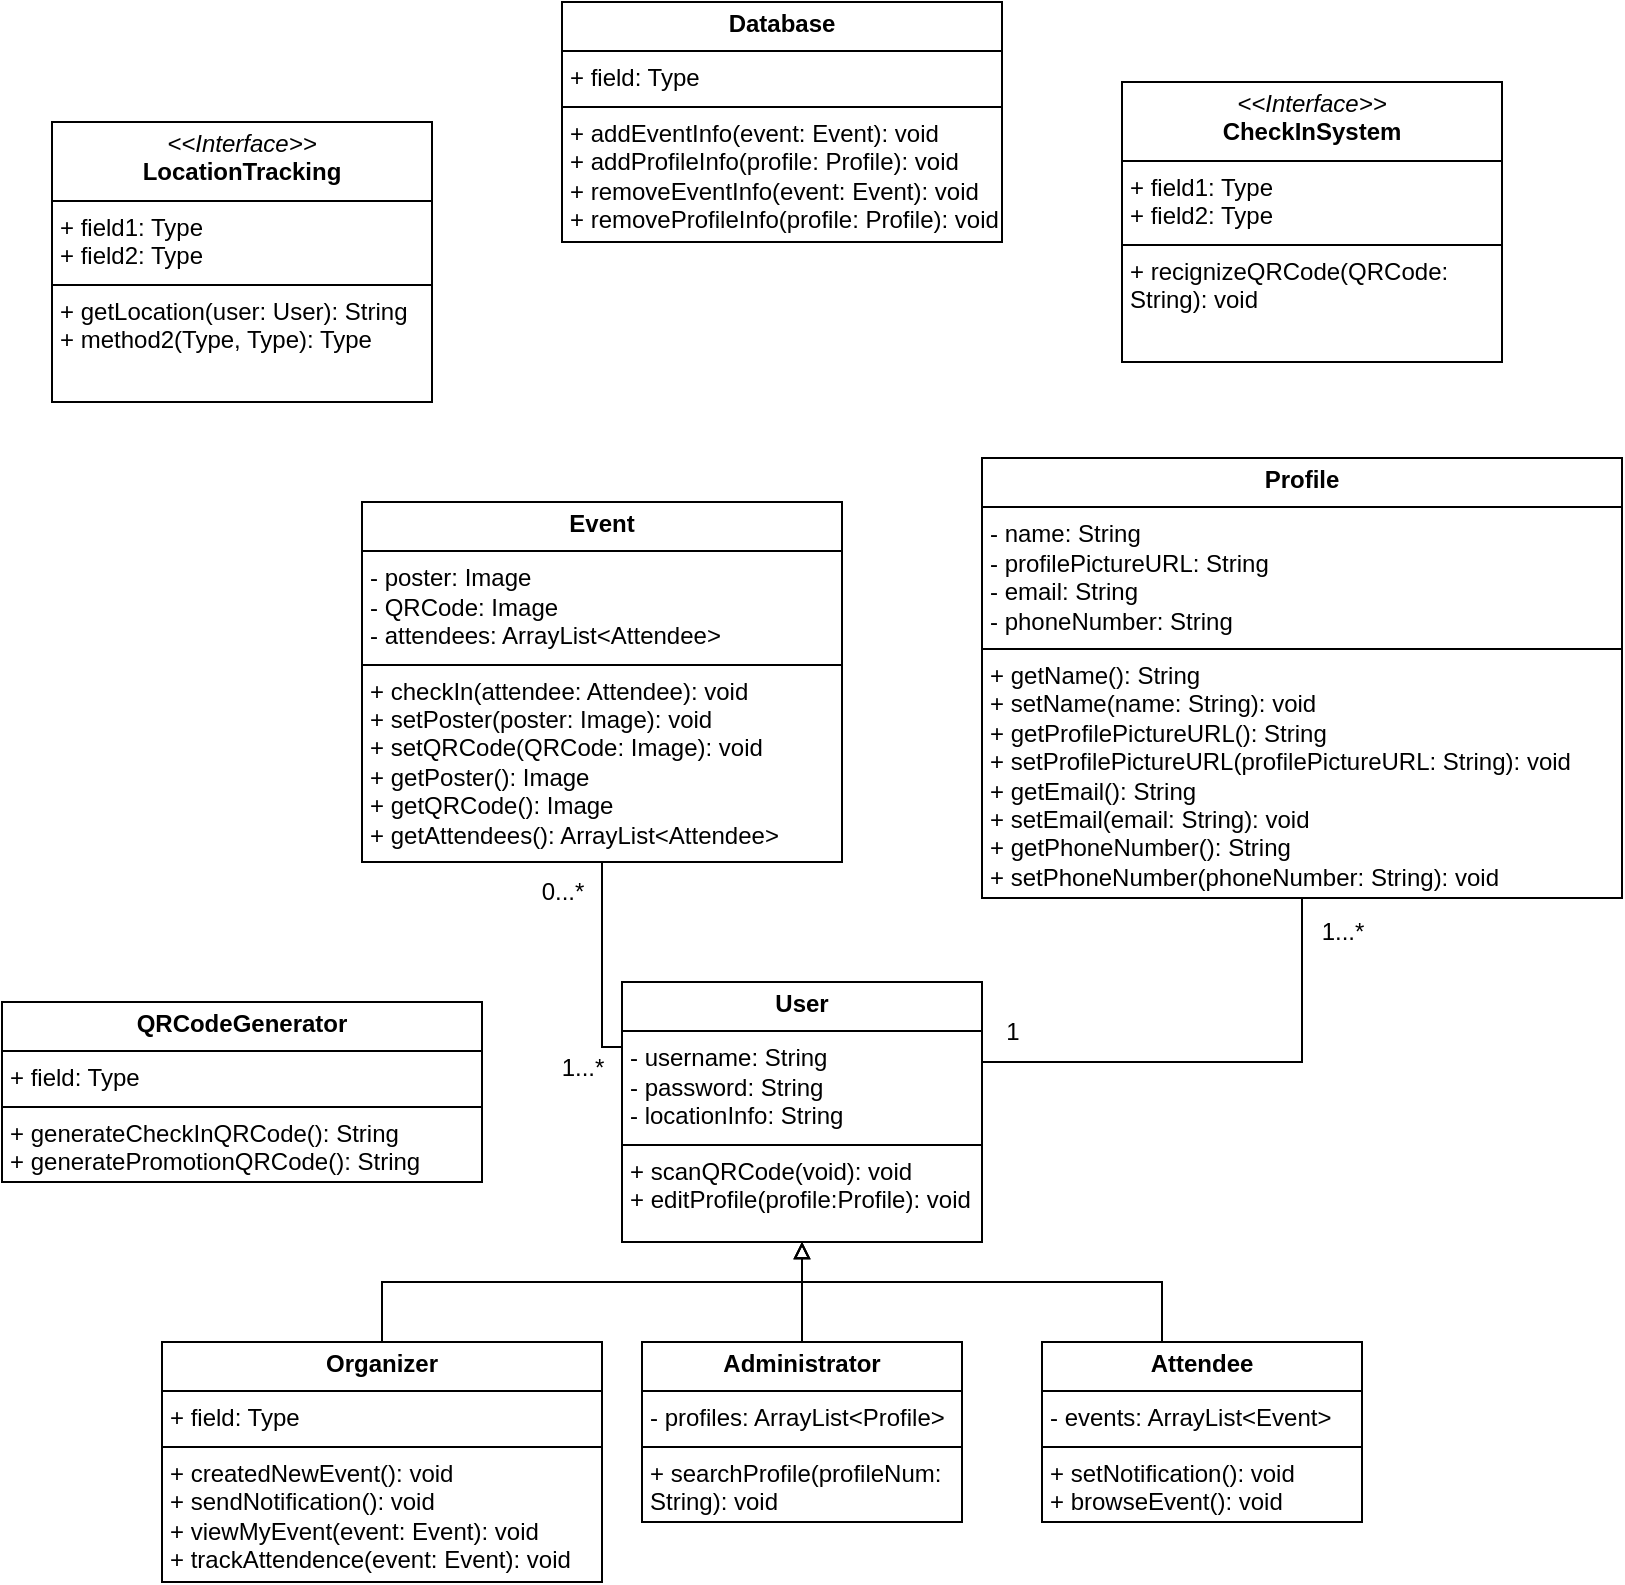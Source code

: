 <mxfile version="24.0.2" type="github">
  <diagram name="Page-1" id="J35sRBXo90A8_cbNqQOU">
    <mxGraphModel dx="934" dy="525" grid="1" gridSize="10" guides="1" tooltips="1" connect="1" arrows="1" fold="1" page="1" pageScale="1" pageWidth="850" pageHeight="1100" math="0" shadow="0">
      <root>
        <mxCell id="0" />
        <mxCell id="1" parent="0" />
        <mxCell id="WPeFzwkXg94GIZhLmHgt-10" value="&lt;p style=&quot;margin:0px;margin-top:4px;text-align:center;&quot;&gt;&lt;span style=&quot;font-weight: 700;&quot;&gt;User&lt;/span&gt;&lt;br&gt;&lt;/p&gt;&lt;hr size=&quot;1&quot; style=&quot;border-style:solid;&quot;&gt;&lt;p style=&quot;margin:0px;margin-left:4px;&quot;&gt;- username: String&lt;br&gt;&lt;/p&gt;&lt;p style=&quot;margin:0px;margin-left:4px;&quot;&gt;- password: String&lt;br&gt;&lt;/p&gt;&lt;p style=&quot;margin:0px;margin-left:4px;&quot;&gt;- locationInfo: String&lt;/p&gt;&lt;hr size=&quot;1&quot; style=&quot;border-style:solid;&quot;&gt;&lt;p style=&quot;margin:0px;margin-left:4px;&quot;&gt;+ scanQRCode(void): void&lt;br&gt;&lt;/p&gt;&lt;p style=&quot;margin:0px;margin-left:4px;&quot;&gt;+ editProfile(profile:Profile): void&lt;br&gt;&lt;/p&gt;" style="verticalAlign=top;align=left;overflow=fill;html=1;whiteSpace=wrap;" vertex="1" parent="1">
          <mxGeometry x="330" y="560" width="180" height="130" as="geometry" />
        </mxCell>
        <mxCell id="WPeFzwkXg94GIZhLmHgt-22" style="edgeStyle=orthogonalEdgeStyle;rounded=0;orthogonalLoop=1;jettySize=auto;html=1;exitX=0.5;exitY=0;exitDx=0;exitDy=0;endArrow=block;endFill=0;entryX=0.5;entryY=1;entryDx=0;entryDy=0;" edge="1" parent="1" source="WPeFzwkXg94GIZhLmHgt-15" target="WPeFzwkXg94GIZhLmHgt-10">
          <mxGeometry relative="1" as="geometry">
            <mxPoint x="400" y="680" as="targetPoint" />
            <Array as="points">
              <mxPoint x="210" y="725" />
              <mxPoint x="210" y="710" />
              <mxPoint x="420" y="710" />
            </Array>
          </mxGeometry>
        </mxCell>
        <mxCell id="WPeFzwkXg94GIZhLmHgt-15" value="&lt;p style=&quot;margin:0px;margin-top:4px;text-align:center;&quot;&gt;&lt;b&gt;Organizer&lt;/b&gt;&lt;/p&gt;&lt;hr size=&quot;1&quot; style=&quot;border-style:solid;&quot;&gt;&lt;p style=&quot;margin:0px;margin-left:4px;&quot;&gt;+ field: Type&lt;/p&gt;&lt;hr size=&quot;1&quot; style=&quot;border-style:solid;&quot;&gt;&lt;p style=&quot;margin:0px;margin-left:4px;&quot;&gt;+ createdNewEvent(): void&lt;/p&gt;&lt;p style=&quot;margin:0px;margin-left:4px;&quot;&gt;+ sendNotification(): void&lt;/p&gt;&lt;p style=&quot;margin:0px;margin-left:4px;&quot;&gt;+ viewMyEvent(event: Event): void&lt;/p&gt;&lt;p style=&quot;margin:0px;margin-left:4px;&quot;&gt;+ trackAttendence(event: Event): void&lt;/p&gt;" style="verticalAlign=top;align=left;overflow=fill;html=1;whiteSpace=wrap;" vertex="1" parent="1">
          <mxGeometry x="100" y="740" width="220" height="120" as="geometry" />
        </mxCell>
        <mxCell id="WPeFzwkXg94GIZhLmHgt-20" style="edgeStyle=orthogonalEdgeStyle;rounded=0;orthogonalLoop=1;jettySize=auto;html=1;exitX=0.5;exitY=0;exitDx=0;exitDy=0;entryX=0.5;entryY=1;entryDx=0;entryDy=0;endArrow=block;endFill=0;" edge="1" parent="1" source="WPeFzwkXg94GIZhLmHgt-16" target="WPeFzwkXg94GIZhLmHgt-10">
          <mxGeometry relative="1" as="geometry" />
        </mxCell>
        <mxCell id="WPeFzwkXg94GIZhLmHgt-16" value="&lt;p style=&quot;margin:0px;margin-top:4px;text-align:center;&quot;&gt;&lt;span style=&quot;font-weight: 700;&quot;&gt;Administrator&lt;/span&gt;&lt;br&gt;&lt;/p&gt;&lt;hr size=&quot;1&quot; style=&quot;border-style:solid;&quot;&gt;&lt;p style=&quot;margin:0px;margin-left:4px;&quot;&gt;- profiles: ArrayList&amp;lt;Profile&amp;gt;&lt;/p&gt;&lt;hr size=&quot;1&quot; style=&quot;border-style:solid;&quot;&gt;&lt;p style=&quot;margin:0px;margin-left:4px;&quot;&gt;+ searchProfile(profileNum: String): void&lt;br&gt;&lt;/p&gt;" style="verticalAlign=top;align=left;overflow=fill;html=1;whiteSpace=wrap;" vertex="1" parent="1">
          <mxGeometry x="340" y="740" width="160" height="90" as="geometry" />
        </mxCell>
        <mxCell id="WPeFzwkXg94GIZhLmHgt-23" style="edgeStyle=orthogonalEdgeStyle;rounded=0;orthogonalLoop=1;jettySize=auto;html=1;entryX=0.5;entryY=1;entryDx=0;entryDy=0;endArrow=block;endFill=0;" edge="1" parent="1" source="WPeFzwkXg94GIZhLmHgt-17" target="WPeFzwkXg94GIZhLmHgt-10">
          <mxGeometry relative="1" as="geometry">
            <Array as="points">
              <mxPoint x="600" y="710" />
              <mxPoint x="420" y="710" />
            </Array>
          </mxGeometry>
        </mxCell>
        <mxCell id="WPeFzwkXg94GIZhLmHgt-17" value="&lt;p style=&quot;margin:0px;margin-top:4px;text-align:center;&quot;&gt;&lt;b&gt;Attendee&lt;/b&gt;&lt;/p&gt;&lt;hr size=&quot;1&quot; style=&quot;border-style:solid;&quot;&gt;&lt;p style=&quot;margin:0px;margin-left:4px;&quot;&gt;- events: ArrayList&amp;lt;Event&amp;gt;&lt;/p&gt;&lt;hr size=&quot;1&quot; style=&quot;border-style:solid;&quot;&gt;&lt;p style=&quot;margin:0px;margin-left:4px;&quot;&gt;+ setNotification(): void&lt;/p&gt;&lt;p style=&quot;margin:0px;margin-left:4px;&quot;&gt;+ browseEvent(): void&lt;/p&gt;" style="verticalAlign=top;align=left;overflow=fill;html=1;whiteSpace=wrap;" vertex="1" parent="1">
          <mxGeometry x="540" y="740" width="160" height="90" as="geometry" />
        </mxCell>
        <mxCell id="WPeFzwkXg94GIZhLmHgt-24" style="edgeStyle=orthogonalEdgeStyle;rounded=0;orthogonalLoop=1;jettySize=auto;html=1;exitX=0.5;exitY=1;exitDx=0;exitDy=0;entryX=0;entryY=0.25;entryDx=0;entryDy=0;endArrow=none;endFill=0;" edge="1" parent="1" source="WPeFzwkXg94GIZhLmHgt-18" target="WPeFzwkXg94GIZhLmHgt-10">
          <mxGeometry relative="1" as="geometry">
            <Array as="points">
              <mxPoint x="320" y="593" />
            </Array>
          </mxGeometry>
        </mxCell>
        <mxCell id="WPeFzwkXg94GIZhLmHgt-18" value="&lt;p style=&quot;margin:0px;margin-top:4px;text-align:center;&quot;&gt;&lt;b&gt;Event&lt;/b&gt;&lt;/p&gt;&lt;hr size=&quot;1&quot; style=&quot;border-style:solid;&quot;&gt;&lt;p style=&quot;margin:0px;margin-left:4px;&quot;&gt;- poster: Image&lt;/p&gt;&lt;p style=&quot;margin:0px;margin-left:4px;&quot;&gt;- QRCode: Image&lt;br&gt;&lt;/p&gt;&lt;p style=&quot;margin:0px;margin-left:4px;&quot;&gt;- attendees: ArrayList&amp;lt;Attendee&amp;gt;&lt;br&gt;&lt;/p&gt;&lt;hr size=&quot;1&quot; style=&quot;border-style:solid;&quot;&gt;&lt;p style=&quot;margin:0px;margin-left:4px;&quot;&gt;+ checkIn(attendee: Attendee): void&lt;/p&gt;&lt;p style=&quot;margin:0px;margin-left:4px;&quot;&gt;+ setPoster(poster: Image): void&lt;/p&gt;&lt;p style=&quot;margin:0px;margin-left:4px;&quot;&gt;+ setQRCode(QRCode: Image): void&lt;br&gt;&lt;/p&gt;&lt;p style=&quot;margin:0px;margin-left:4px;&quot;&gt;+ getPoster(): Image&lt;/p&gt;&lt;p style=&quot;margin:0px;margin-left:4px;&quot;&gt;+ getQRCode(): Image&lt;/p&gt;&lt;p style=&quot;margin:0px;margin-left:4px;&quot;&gt;+ getAttendees(): ArrayList&amp;lt;Attendee&amp;gt;&lt;/p&gt;" style="verticalAlign=top;align=left;overflow=fill;html=1;whiteSpace=wrap;" vertex="1" parent="1">
          <mxGeometry x="200" y="320" width="240" height="180" as="geometry" />
        </mxCell>
        <mxCell id="WPeFzwkXg94GIZhLmHgt-25" style="edgeStyle=orthogonalEdgeStyle;rounded=0;orthogonalLoop=1;jettySize=auto;html=1;exitX=0.5;exitY=1;exitDx=0;exitDy=0;entryX=1;entryY=0.25;entryDx=0;entryDy=0;endArrow=none;endFill=0;" edge="1" parent="1" source="WPeFzwkXg94GIZhLmHgt-19" target="WPeFzwkXg94GIZhLmHgt-10">
          <mxGeometry relative="1" as="geometry">
            <Array as="points">
              <mxPoint x="670" y="600" />
              <mxPoint x="510" y="600" />
            </Array>
          </mxGeometry>
        </mxCell>
        <mxCell id="WPeFzwkXg94GIZhLmHgt-19" value="&lt;p style=&quot;margin:0px;margin-top:4px;text-align:center;&quot;&gt;&lt;b&gt;Profile&lt;/b&gt;&lt;/p&gt;&lt;hr size=&quot;1&quot; style=&quot;border-style:solid;&quot;&gt;&lt;p style=&quot;margin:0px;margin-left:4px;&quot;&gt;- name: String&lt;/p&gt;&lt;p style=&quot;margin:0px;margin-left:4px;&quot;&gt;- profilePictureURL: String&lt;/p&gt;&lt;p style=&quot;margin:0px;margin-left:4px;&quot;&gt;- email: String&lt;/p&gt;&lt;p style=&quot;margin:0px;margin-left:4px;&quot;&gt;- phoneNumber: String&lt;/p&gt;&lt;hr size=&quot;1&quot; style=&quot;border-style:solid;&quot;&gt;&lt;p style=&quot;margin:0px;margin-left:4px;&quot;&gt;+ getName(): String&lt;/p&gt;&lt;p style=&quot;margin:0px;margin-left:4px;&quot;&gt;+ setName(name:&amp;nbsp;&lt;span style=&quot;background-color: initial;&quot;&gt;String&lt;/span&gt;&lt;span style=&quot;background-color: initial;&quot;&gt;): void&lt;/span&gt;&lt;/p&gt;&lt;p style=&quot;margin:0px;margin-left:4px;&quot;&gt;+ getProfilePictureURL(): String&lt;br&gt;&lt;/p&gt;&lt;p style=&quot;margin:0px;margin-left:4px;&quot;&gt;+ setProfilePictureURL(profilePictureURL:&amp;nbsp;&lt;span style=&quot;background-color: initial;&quot;&gt;String&lt;/span&gt;&lt;span style=&quot;background-color: initial;&quot;&gt;): void&lt;/span&gt;&lt;/p&gt;&lt;p style=&quot;margin: 0px 0px 0px 4px;&quot;&gt;+ getEmail(): String&lt;/p&gt;&lt;p style=&quot;margin: 0px 0px 0px 4px;&quot;&gt;+ setEmail(email:&amp;nbsp;&lt;span style=&quot;background-color: initial;&quot;&gt;String&lt;/span&gt;&lt;span style=&quot;background-color: initial;&quot;&gt;): void&lt;/span&gt;&lt;/p&gt;&lt;p style=&quot;margin: 0px 0px 0px 4px;&quot;&gt;+ getPhoneNumber(): String&lt;/p&gt;&lt;p style=&quot;margin: 0px 0px 0px 4px;&quot;&gt;+ setPhoneNumber(phoneNumber:&amp;nbsp;&lt;span style=&quot;background-color: initial;&quot;&gt;String&lt;/span&gt;&lt;span style=&quot;background-color: initial;&quot;&gt;): void&lt;/span&gt;&lt;/p&gt;" style="verticalAlign=top;align=left;overflow=fill;html=1;whiteSpace=wrap;" vertex="1" parent="1">
          <mxGeometry x="510" y="298" width="320" height="220" as="geometry" />
        </mxCell>
        <mxCell id="WPeFzwkXg94GIZhLmHgt-28" value="0...*" style="text;html=1;align=center;verticalAlign=middle;resizable=0;points=[];autosize=1;strokeColor=none;fillColor=none;" vertex="1" parent="1">
          <mxGeometry x="280" y="500" width="40" height="30" as="geometry" />
        </mxCell>
        <mxCell id="WPeFzwkXg94GIZhLmHgt-29" value="1...*" style="text;html=1;align=center;verticalAlign=middle;resizable=0;points=[];autosize=1;strokeColor=none;fillColor=none;" vertex="1" parent="1">
          <mxGeometry x="290" y="588" width="40" height="30" as="geometry" />
        </mxCell>
        <mxCell id="WPeFzwkXg94GIZhLmHgt-30" value="1...*" style="text;html=1;align=center;verticalAlign=middle;resizable=0;points=[];autosize=1;strokeColor=none;fillColor=none;" vertex="1" parent="1">
          <mxGeometry x="670" y="520" width="40" height="30" as="geometry" />
        </mxCell>
        <mxCell id="WPeFzwkXg94GIZhLmHgt-31" value="1" style="text;html=1;align=center;verticalAlign=middle;resizable=0;points=[];autosize=1;strokeColor=none;fillColor=none;" vertex="1" parent="1">
          <mxGeometry x="510" y="570" width="30" height="30" as="geometry" />
        </mxCell>
        <mxCell id="WPeFzwkXg94GIZhLmHgt-32" value="&lt;p style=&quot;margin:0px;margin-top:4px;text-align:center;&quot;&gt;&lt;b&gt;QRCodeGenerator&lt;/b&gt;&lt;/p&gt;&lt;hr size=&quot;1&quot; style=&quot;border-style:solid;&quot;&gt;&lt;p style=&quot;margin:0px;margin-left:4px;&quot;&gt;+ field: Type&lt;br&gt;&lt;/p&gt;&lt;hr size=&quot;1&quot; style=&quot;border-style:solid;&quot;&gt;&lt;p style=&quot;margin:0px;margin-left:4px;&quot;&gt;+ generateCheckInQRCode(): String&lt;/p&gt;&lt;p style=&quot;margin:0px;margin-left:4px;&quot;&gt;+ generatePromotionQRCode(): String&lt;br&gt;&lt;/p&gt;" style="verticalAlign=top;align=left;overflow=fill;html=1;whiteSpace=wrap;" vertex="1" parent="1">
          <mxGeometry x="20" y="570" width="240" height="90" as="geometry" />
        </mxCell>
        <mxCell id="WPeFzwkXg94GIZhLmHgt-33" value="&lt;p style=&quot;margin:0px;margin-top:4px;text-align:center;&quot;&gt;&lt;i&gt;&amp;lt;&amp;lt;Interface&amp;gt;&amp;gt;&lt;/i&gt;&lt;br&gt;&lt;b&gt;CheckInSystem&lt;/b&gt;&lt;/p&gt;&lt;hr size=&quot;1&quot; style=&quot;border-style:solid;&quot;&gt;&lt;p style=&quot;margin:0px;margin-left:4px;&quot;&gt;+ field1: Type&lt;br&gt;+ field2: Type&lt;/p&gt;&lt;hr size=&quot;1&quot; style=&quot;border-style:solid;&quot;&gt;&lt;p style=&quot;margin:0px;margin-left:4px;&quot;&gt;+ recignizeQRCode(QRCode: String): void&lt;br&gt;&lt;/p&gt;" style="verticalAlign=top;align=left;overflow=fill;html=1;whiteSpace=wrap;" vertex="1" parent="1">
          <mxGeometry x="580" y="110" width="190" height="140" as="geometry" />
        </mxCell>
        <mxCell id="WPeFzwkXg94GIZhLmHgt-34" value="&lt;p style=&quot;margin:0px;margin-top:4px;text-align:center;&quot;&gt;&lt;i&gt;&amp;lt;&amp;lt;Interface&amp;gt;&amp;gt;&lt;/i&gt;&lt;br&gt;&lt;b&gt;LocationTracking&lt;/b&gt;&lt;/p&gt;&lt;hr size=&quot;1&quot; style=&quot;border-style:solid;&quot;&gt;&lt;p style=&quot;margin:0px;margin-left:4px;&quot;&gt;+ field1: Type&lt;br&gt;+ field2: Type&lt;/p&gt;&lt;hr size=&quot;1&quot; style=&quot;border-style:solid;&quot;&gt;&lt;p style=&quot;margin:0px;margin-left:4px;&quot;&gt;+ getLocation(user: User): String&lt;/p&gt;&lt;p style=&quot;margin:0px;margin-left:4px;&quot;&gt;+ method2(Type, Type): Type&lt;/p&gt;" style="verticalAlign=top;align=left;overflow=fill;html=1;whiteSpace=wrap;" vertex="1" parent="1">
          <mxGeometry x="45" y="130" width="190" height="140" as="geometry" />
        </mxCell>
        <mxCell id="WPeFzwkXg94GIZhLmHgt-35" value="&lt;p style=&quot;margin:0px;margin-top:4px;text-align:center;&quot;&gt;&lt;b&gt;Database&lt;/b&gt;&lt;/p&gt;&lt;hr size=&quot;1&quot; style=&quot;border-style:solid;&quot;&gt;&lt;p style=&quot;margin:0px;margin-left:4px;&quot;&gt;+ field: Type&lt;/p&gt;&lt;hr size=&quot;1&quot; style=&quot;border-style:solid;&quot;&gt;&lt;p style=&quot;margin:0px;margin-left:4px;&quot;&gt;+ addEventInfo(event: Event): void&lt;/p&gt;&lt;p style=&quot;margin:0px;margin-left:4px;&quot;&gt;+ addProfileInfo(profile: Profile): void&lt;br&gt;&lt;/p&gt;&lt;p style=&quot;margin:0px;margin-left:4px;&quot;&gt;+ removeEventInfo(event: Event): void&lt;br&gt;&lt;/p&gt;&lt;p style=&quot;margin:0px;margin-left:4px;&quot;&gt;+ removeProfileInfo(profile: Profile): void&lt;br&gt;&lt;/p&gt;&lt;p style=&quot;margin:0px;margin-left:4px;&quot;&gt;&lt;br&gt;&lt;/p&gt;" style="verticalAlign=top;align=left;overflow=fill;html=1;whiteSpace=wrap;" vertex="1" parent="1">
          <mxGeometry x="300" y="70" width="220" height="120" as="geometry" />
        </mxCell>
      </root>
    </mxGraphModel>
  </diagram>
</mxfile>
